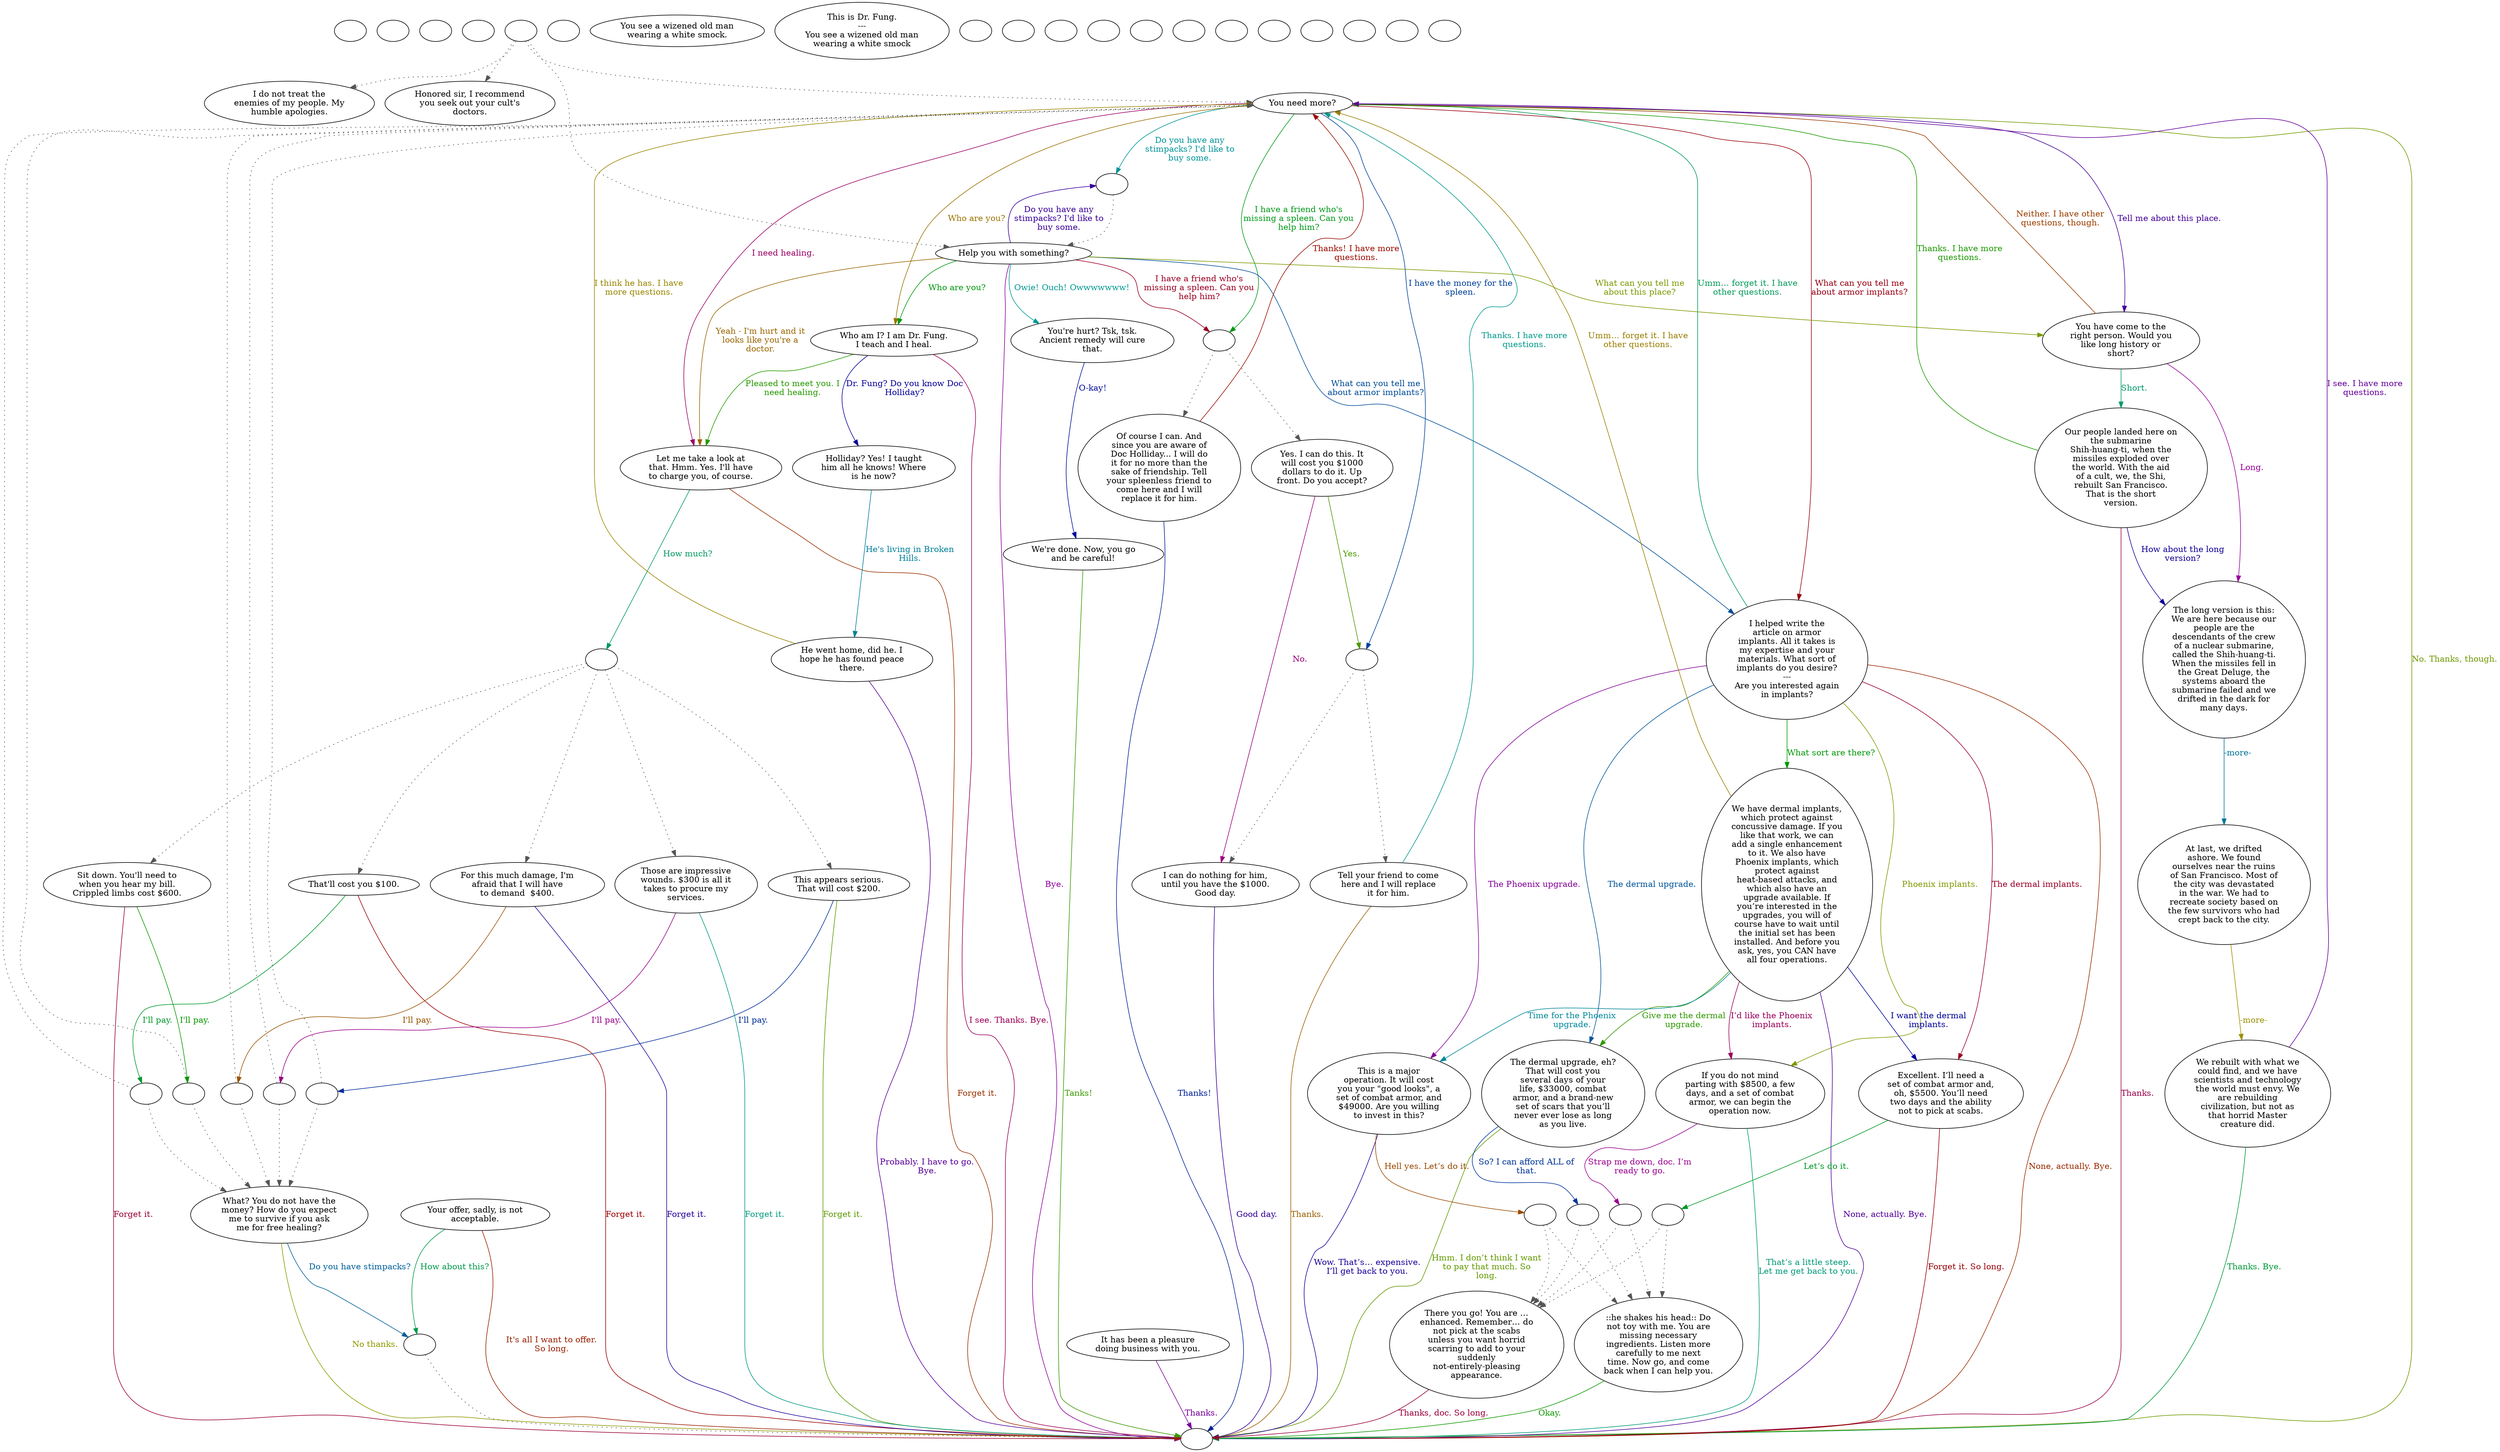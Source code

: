 digraph fcdrfung {
  "checkPartyMembersNearDoor" [style=filled       fillcolor="#FFFFFF"       color="#000000"]
  "checkPartyMembersNearDoor" [label=""]
  "start" [style=filled       fillcolor="#FFFFFF"       color="#000000"]
  "start" [label=""]
  "critter_p_proc" [style=filled       fillcolor="#FFFFFF"       color="#000000"]
  "critter_p_proc" [label=""]
  "pickup_p_proc" [style=filled       fillcolor="#FFFFFF"       color="#000000"]
  "pickup_p_proc" [label=""]
  "talk_p_proc" [style=filled       fillcolor="#FFFFFF"       color="#000000"]
  "talk_p_proc" -> "Node032" [style=dotted color="#555555"]
  "talk_p_proc" -> "Node033" [style=dotted color="#555555"]
  "talk_p_proc" -> "Node022" [style=dotted color="#555555"]
  "talk_p_proc" -> "Node001" [style=dotted color="#555555"]
  "talk_p_proc" [label=""]
  "destroy_p_proc" [style=filled       fillcolor="#FFFFFF"       color="#000000"]
  "destroy_p_proc" [label=""]
  "look_at_p_proc" [style=filled       fillcolor="#FFFFFF"       color="#000000"]
  "look_at_p_proc" [label="You see a wizened old man\nwearing a white smock."]
  "description_p_proc" [style=filled       fillcolor="#FFFFFF"       color="#000000"]
  "description_p_proc" [label="This is Dr. Fung.\n---\nYou see a wizened old man\nwearing a white smock"]
  "use_skill_on_p_proc" [style=filled       fillcolor="#FFFFFF"       color="#000000"]
  "use_skill_on_p_proc" [label=""]
  "damage_p_proc" [style=filled       fillcolor="#FFFFFF"       color="#000000"]
  "damage_p_proc" [label=""]
  "map_enter_p_proc" [style=filled       fillcolor="#FFFFFF"       color="#000000"]
  "map_enter_p_proc" [label=""]
  "timed_event_p_proc" [style=filled       fillcolor="#FFFFFF"       color="#000000"]
  "timed_event_p_proc" [label=""]
  "Node998" [style=filled       fillcolor="#FFFFFF"       color="#000000"]
  "Node998" [label=""]
  "Node999" [style=filled       fillcolor="#FFFFFF"       color="#000000"]
  "Node999" [label=""]
  "Node001" [style=filled       fillcolor="#FFFFFF"       color="#000000"]
  "Node001" [label="Help you with something?"]
  "Node001" -> "Node020" [label="Owie! Ouch! Owwwwwww!" color="#009992" fontcolor="#009992"]
  "Node001" -> "Node002" [label="Yeah - I'm hurt and it\nlooks like you're a\ndoctor." color="#996500" fontcolor="#996500"]
  "Node001" -> "NodeBarter" [label="Do you have any\nstimpacks? I'd like to\nbuy some." color="#390099" fontcolor="#390099"]
  "Node001" -> "Node004" [label="Who are you?" color="#00990C" fontcolor="#00990C"]
  "Node001" -> "Node2829a" [label="I have a friend who's\nmissing a spleen. Can you\nhelp him?" color="#990020" fontcolor="#990020"]
  "Node001" -> "Node034" [label="What can you tell me\nabout armor implants?" color="#004D99" fontcolor="#004D99"]
  "Node001" -> "Node023" [label="What can you tell me\nabout this place?" color="#7A9900" fontcolor="#7A9900"]
  "Node001" -> "Node999" [label="Bye." color="#8C0099" fontcolor="#8C0099"]
  "Node002" [style=filled       fillcolor="#FFFFFF"       color="#000000"]
  "Node002" [label="Let me take a look at\nthat. Hmm. Yes. I'll have\nto charge you, of course."]
  "Node002" -> "NodeHowMuch" [label="How much?" color="#00995F" fontcolor="#00995F"]
  "Node002" -> "Node999" [label="Forget it." color="#993200" fontcolor="#993200"]
  "Node003" [style=filled       fillcolor="#FFFFFF"       color="#000000"]
  "Node003" [label=""]
  "Node004" [style=filled       fillcolor="#FFFFFF"       color="#000000"]
  "Node004" [label="Who am I? I am Dr. Fung.\nI teach and I heal."]
  "Node004" -> "Node005" [label="Dr. Fung? Do you know Doc\nHolliday?" color="#060099" fontcolor="#060099"]
  "Node004" -> "Node002" [label="Pleased to meet you. I\nneed healing." color="#279900" fontcolor="#279900"]
  "Node004" -> "Node999" [label="I see. Thanks. Bye." color="#990054" fontcolor="#990054"]
  "Node005" [style=filled       fillcolor="#FFFFFF"       color="#000000"]
  "Node005" [label="Holliday? Yes! I taught\nhim all he knows! Where\nis he now?"]
  "Node005" -> "Node006" [label="He's living in Broken\nHills." color="#008099" fontcolor="#008099"]
  "Node006" [style=filled       fillcolor="#FFFFFF"       color="#000000"]
  "Node006" [label="He went home, did he. I\nhope he has found peace\nthere."]
  "Node006" -> "Node022" [label="I think he has. I have\nmore questions." color="#998500" fontcolor="#998500"]
  "Node006" -> "Node999" [label="Probably. I have to go.\nBye." color="#580099" fontcolor="#580099"]
  "Node007" [style=filled       fillcolor="#FFFFFF"       color="#000000"]
  "Node007" [label="That'll cost you $100."]
  "Node007" -> "Node2217a" [label="I'll pay." color="#00992C" fontcolor="#00992C"]
  "Node007" -> "Node999" [label="Forget it." color="#990001" fontcolor="#990001"]
  "Node008" [style=filled       fillcolor="#FFFFFF"       color="#000000"]
  "Node008" [label="This appears serious.\nThat will cost $200."]
  "Node008" -> "Node2217b" [label="I'll pay." color="#002E99" fontcolor="#002E99"]
  "Node008" -> "Node999" [label="Forget it." color="#5A9900" fontcolor="#5A9900"]
  "Node009" [style=filled       fillcolor="#FFFFFF"       color="#000000"]
  "Node009" [label="Those are impressive\nwounds. $300 is all it\ntakes to procure my\nservices."]
  "Node009" -> "Node2217c" [label="I'll pay." color="#990087" fontcolor="#990087"]
  "Node009" -> "Node999" [label="Forget it." color="#00997F" fontcolor="#00997F"]
  "Node010" [style=filled       fillcolor="#FFFFFF"       color="#000000"]
  "Node010" [label="For this much damage, I'm\nafraid that I will have\nto demand  $400."]
  "Node010" -> "Node2217d" [label="I'll pay." color="#995200" fontcolor="#995200"]
  "Node010" -> "Node999" [label="Forget it." color="#250099" fontcolor="#250099"]
  "Node011" [style=filled       fillcolor="#FFFFFF"       color="#000000"]
  "Node011" [label="Sit down. You'll need to\nwhen you hear my bill.\nCrippled limbs cost $600."]
  "Node011" -> "Node2217e" [label="I'll pay." color="#079900" fontcolor="#079900"]
  "Node011" -> "Node999" [label="Forget it." color="#990034" fontcolor="#990034"]
  "Node012" [style=filled       fillcolor="#FFFFFF"       color="#000000"]
  "Node012" [label=""]
  "Node013" [style=filled       fillcolor="#FFFFFF"       color="#000000"]
  "Node013" [label=""]
  "Node014" [style=filled       fillcolor="#FFFFFF"       color="#000000"]
  "Node014" [label=""]
  "Node015" [style=filled       fillcolor="#FFFFFF"       color="#000000"]
  "Node015" [label=""]
  "Node016" [style=filled       fillcolor="#FFFFFF"       color="#000000"]
  "Node016" [label=""]
  "Node017" [style=filled       fillcolor="#FFFFFF"       color="#000000"]
  "Node017" [label="What? You do not have the\nmoney? How do you expect\nme to survive if you ask\nme for free healing?"]
  "Node017" -> "NodeBarter1" [label="Do you have stimpacks?" color="#006199" fontcolor="#006199"]
  "Node017" -> "Node999" [label="No thanks." color="#8D9900" fontcolor="#8D9900"]
  "Node018" [style=filled       fillcolor="#FFFFFF"       color="#000000"]
  "Node018" [label="It has been a pleasure\ndoing business with you."]
  "Node018" -> "Node999" [label="Thanks." color="#780099" fontcolor="#780099"]
  "Node019" [style=filled       fillcolor="#FFFFFF"       color="#000000"]
  "Node019" [label="Your offer, sadly, is not\nacceptable."]
  "Node019" -> "NodeBarter1" [label="How about this?" color="#00994B" fontcolor="#00994B"]
  "Node019" -> "Node999" [label="It's all I want to offer.\nSo long." color="#991F00" fontcolor="#991F00"]
  "Node020" [style=filled       fillcolor="#FFFFFF"       color="#000000"]
  "Node020" [label="You're hurt? Tsk, tsk.\nAncient remedy will cure\nthat."]
  "Node020" -> "Node021" [label="O-kay!" color="#000E99" fontcolor="#000E99"]
  "Node021" [style=filled       fillcolor="#FFFFFF"       color="#000000"]
  "Node021" [label="We're done. Now, you go\nand be careful!"]
  "Node021" -> "Node999" [label="Tanks!" color="#3B9900" fontcolor="#3B9900"]
  "Node022" [style=filled       fillcolor="#FFFFFF"       color="#000000"]
  "Node022" [label="You need more?"]
  "Node022" -> "Node002" [label="I need healing." color="#990067" fontcolor="#990067"]
  "Node022" -> "NodeBarter" [label="Do you have any\nstimpacks? I'd like to\nbuy some." color="#009499" fontcolor="#009499"]
  "Node022" -> "Node004" [label="Who are you?" color="#997200" fontcolor="#997200"]
  "Node022" -> "Node023" [label="Tell me about this place." color="#450099" fontcolor="#450099"]
  "Node022" -> "Node2829a" [label="I have a friend who's\nmissing a spleen. Can you\nhelp him?" color="#009918" fontcolor="#009918"]
  "Node022" -> "Node034" [label="What can you tell me\nabout armor implants?" color="#990014" fontcolor="#990014"]
  "Node022" -> "Node3031a" [label="I have the money for the\nspleen." color="#004199" fontcolor="#004199"]
  "Node022" -> "Node999" [label="No. Thanks, though." color="#6E9900" fontcolor="#6E9900"]
  "Node023" [style=filled       fillcolor="#FFFFFF"       color="#000000"]
  "Node023" [label="You have come to the\nright person. Would you\nlike long history or\nshort?"]
  "Node023" -> "Node025" [label="Long." color="#980099" fontcolor="#980099"]
  "Node023" -> "Node024" [label="Short." color="#00996B" fontcolor="#00996B"]
  "Node023" -> "Node022" [label="Neither. I have other\nquestions, though." color="#993E00" fontcolor="#993E00"]
  "Node024" [style=filled       fillcolor="#FFFFFF"       color="#000000"]
  "Node024" [label="Our people landed here on\nthe submarine\nShih-huang-ti, when the\nmissiles exploded over\nthe world. With the aid\nof a cult, we, the Shi,\nrebuilt San Francisco.\nThat is the short\nversion."]
  "Node024" -> "Node025" [label="How about the long\nversion?" color="#120099" fontcolor="#120099"]
  "Node024" -> "Node022" [label="Thanks. I have more\nquestions." color="#1B9900" fontcolor="#1B9900"]
  "Node024" -> "Node999" [label="Thanks." color="#990048" fontcolor="#990048"]
  "Node025" [style=filled       fillcolor="#FFFFFF"       color="#000000"]
  "Node025" [label="The long version is this:\nWe are here because our\npeople are the\ndescendants of the crew\nof a nuclear submarine,\ncalled the Shih-huang-ti.\nWhen the missiles fell in\nthe Great Deluge, the\nsystems aboard the\nsubmarine failed and we\ndrifted in the dark for\nmany days."]
  "Node025" -> "Node026" [label="-more-" color="#007499" fontcolor="#007499"]
  "Node026" [style=filled       fillcolor="#FFFFFF"       color="#000000"]
  "Node026" [label="At last, we drifted\nashore. We found\nourselves near the ruins\nof San Francisco. Most of\nthe city was devastated\nin the war. We had to\nrecreate society based on\nthe few survivors who had\ncrept back to the city."]
  "Node026" -> "Node027" [label="-more-" color="#999100" fontcolor="#999100"]
  "Node027" [style=filled       fillcolor="#FFFFFF"       color="#000000"]
  "Node027" [label="We rebuilt with what we\ncould find, and we have\nscientists and technology\nthe world must envy. We\nare rebuilding\ncivilization, but not as\nthat horrid Master\ncreature did."]
  "Node027" -> "Node022" [label="I see. I have more\nquestions." color="#650099" fontcolor="#650099"]
  "Node027" -> "Node999" [label="Thanks. Bye." color="#009938" fontcolor="#009938"]
  "Node028" [style=filled       fillcolor="#FFFFFF"       color="#000000"]
  "Node028" [label="Of course I can. And\nsince you are aware of\nDoc Holliday... I will do\nit for no more than the\nsake of friendship. Tell\nyour spleenless friend to\ncome here and I will\nreplace it for him."]
  "Node028" -> "Node022" [label="Thanks! I have more\nquestions." color="#990B00" fontcolor="#990B00"]
  "Node028" -> "Node999" [label="Thanks!" color="#002199" fontcolor="#002199"]
  "Node029" [style=filled       fillcolor="#FFFFFF"       color="#000000"]
  "Node029" [label="Yes. I can do this. It\nwill cost you $1000\ndollars to do it. Up\nfront. Do you accept?"]
  "Node029" -> "Node3031a" [label="Yes." color="#4E9900" fontcolor="#4E9900"]
  "Node029" -> "Node031" [label="No." color="#99007B" fontcolor="#99007B"]
  "Node030" [style=filled       fillcolor="#FFFFFF"       color="#000000"]
  "Node030" [label="Tell your friend to come\nhere and I will replace\nit for him."]
  "Node030" -> "Node022" [label="Thanks. I have more\nquestions." color="#00998B" fontcolor="#00998B"]
  "Node030" -> "Node999" [label="Thanks." color="#995E00" fontcolor="#995E00"]
  "Node031" [style=filled       fillcolor="#FFFFFF"       color="#000000"]
  "Node031" [label="I can do nothing for him,\nuntil you have the $1000.\nGood day."]
  "Node031" -> "Node999" [label="Good day." color="#310099" fontcolor="#310099"]
  "Node032" [style=filled       fillcolor="#FFFFFF"       color="#000000"]
  "Node032" [label="I do not treat the\nenemies of my people. My\nhumble apologies."]
  "Node033" [style=filled       fillcolor="#FFFFFF"       color="#000000"]
  "Node033" [label="Honored sir, I recommend\nyou seek out your cult's\ndoctors."]
  "Node034" [style=filled       fillcolor="#FFFFFF"       color="#000000"]
  "Node034" [label="I helped write the\narticle on armor\nimplants. All it takes is\nmy expertise and your\nmaterials. What sort of\nimplants do you desire?\n---\nAre you interested again\nin implants?"]
  "Node034" -> "Node035" [label="What sort are there?" color="#009905" fontcolor="#009905"]
  "Node034" -> "Node036" [label="The dermal implants." color="#990028" fontcolor="#990028"]
  "Node034" -> "Node037" [label="The dermal upgrade." color="#005599" fontcolor="#005599"]
  "Node034" -> "Node038" [label="Phoenix implants." color="#819900" fontcolor="#819900"]
  "Node034" -> "Node039" [label="The Phoenix upgrade." color="#840099" fontcolor="#840099"]
  "Node034" -> "Node022" [label="Umm… forget it. I have\nother questions." color="#009957" fontcolor="#009957"]
  "Node034" -> "Node999" [label="None, actually. Bye." color="#992B00" fontcolor="#992B00"]
  "Node035" [style=filled       fillcolor="#FFFFFF"       color="#000000"]
  "Node035" [label="We have dermal implants,\nwhich protect against\nconcussive damage. If you\nlike that work, we can\nadd a single enhancement\nto it. We also have\nPhoenix implants, which\nprotect against\nheat-based attacks, and\nwhich also have an\nupgrade available. If\nyou’re interested in the\nupgrades, you will of\ncourse have to wait until\nthe initial set has been\ninstalled. And before you\nask, yes, you CAN have\nall four operations."]
  "Node035" -> "Node036" [label="I want the dermal\nimplants." color="#000299" fontcolor="#000299"]
  "Node035" -> "Node037" [label="Give me the dermal\nupgrade." color="#2E9900" fontcolor="#2E9900"]
  "Node035" -> "Node038" [label="I’d like the Phoenix\nimplants." color="#99005B" fontcolor="#99005B"]
  "Node035" -> "Node039" [label="Time for the Phoenix\nupgrade." color="#008899" fontcolor="#008899"]
  "Node035" -> "Node022" [label="Umm… forget it. I have\nother questions." color="#997E00" fontcolor="#997E00"]
  "Node035" -> "Node999" [label="None, actually. Bye." color="#510099" fontcolor="#510099"]
  "Node036" [style=filled       fillcolor="#FFFFFF"       color="#000000"]
  "Node036" [label="Excellent. I’ll need a\nset of combat armor and,\noh, $5500. You’ll need\ntwo days and the ability\nnot to pick at scabs."]
  "Node036" -> "NodeDoDermal" [label="Let’s do it." color="#009924" fontcolor="#009924"]
  "Node036" -> "Node999" [label="Forget it. So long." color="#990008" fontcolor="#990008"]
  "Node037" [style=filled       fillcolor="#FFFFFF"       color="#000000"]
  "Node037" [label="The dermal upgrade, eh?\nThat will cost you\nseveral days of your\nlife, $33000, combat\narmor, and a brand-new\nset of scars that you’ll\nnever ever lose as long\nas you live."]
  "Node037" -> "NodeDoDermalUpgrade" [label="So? I can afford ALL of\nthat." color="#003599" fontcolor="#003599"]
  "Node037" -> "Node999" [label="Hmm. I don’t think I want\nto pay that much. So\nlong." color="#629900" fontcolor="#629900"]
  "Node038" [style=filled       fillcolor="#FFFFFF"       color="#000000"]
  "Node038" [label="If you do not mind\nparting with $8500, a few\ndays, and a set of combat\narmor, we can begin the\noperation now."]
  "Node038" -> "NodeDoPhoenix" [label="Strap me down, doc. I’m\nready to go." color="#99008E" fontcolor="#99008E"]
  "Node038" -> "Node999" [label="That’s a little steep.\nLet me get back to you." color="#009977" fontcolor="#009977"]
  "Node039" [style=filled       fillcolor="#FFFFFF"       color="#000000"]
  "Node039" [label="This is a major\noperation. It will cost\nyou your \"good looks\", a\nset of combat armor, and\n$49000. Are you willing\nto invest in this?"]
  "Node039" -> "NodeDoPhoenixUprade" [label="Hell yes. Let’s do it." color="#994A00" fontcolor="#994A00"]
  "Node039" -> "Node999" [label="Wow. That’s… expensive.\nI’ll get back to you." color="#1E0099" fontcolor="#1E0099"]
  "Node040" [style=filled       fillcolor="#FFFFFF"       color="#000000"]
  "Node040" [label="::he shakes his head:: Do\nnot toy with me. You are\nmissing necessary\ningredients. Listen more\ncarefully to me next\ntime. Now go, and come\nback when I can help you."]
  "Node040" -> "Node999" [label="Okay." color="#0F9900" fontcolor="#0F9900"]
  "Node041" [style=filled       fillcolor="#FFFFFF"       color="#000000"]
  "Node041" [label="There you go! You are …\nenhanced. Remember… do\nnot pick at the scabs\nunless you want horrid\nscarring to add to your\nsuddenly\nnot-entirely-pleasing\nappearance."]
  "Node041" -> "Node999" [label="Thanks, doc. So long." color="#99003B" fontcolor="#99003B"]
  "NodeBarter" [style=filled       fillcolor="#FFFFFF"       color="#000000"]
  "NodeBarter" -> "Node001" [style=dotted color="#555555"]
  "NodeBarter" [label=""]
  "Node2829a" [style=filled       fillcolor="#FFFFFF"       color="#000000"]
  "Node2829a" -> "Node028" [style=dotted color="#555555"]
  "Node2829a" -> "Node029" [style=dotted color="#555555"]
  "Node2829a" [label=""]
  "NodeHowMuch" [style=filled       fillcolor="#FFFFFF"       color="#000000"]
  "NodeHowMuch" -> "Node011" [style=dotted color="#555555"]
  "NodeHowMuch" -> "Node007" [style=dotted color="#555555"]
  "NodeHowMuch" -> "Node008" [style=dotted color="#555555"]
  "NodeHowMuch" -> "Node009" [style=dotted color="#555555"]
  "NodeHowMuch" -> "Node010" [style=dotted color="#555555"]
  "NodeHowMuch" [label=""]
  "NodeHealParty" [style=filled       fillcolor="#FFFFFF"       color="#000000"]
  "NodeHealParty" [label=""]
  "Node2217a" [style=filled       fillcolor="#FFFFFF"       color="#000000"]
  "Node2217a" -> "Node022" [style=dotted color="#555555"]
  "Node2217a" -> "Node017" [style=dotted color="#555555"]
  "Node2217a" [label=""]
  "Node2217b" [style=filled       fillcolor="#FFFFFF"       color="#000000"]
  "Node2217b" -> "Node022" [style=dotted color="#555555"]
  "Node2217b" -> "Node017" [style=dotted color="#555555"]
  "Node2217b" [label=""]
  "Node2217c" [style=filled       fillcolor="#FFFFFF"       color="#000000"]
  "Node2217c" -> "Node022" [style=dotted color="#555555"]
  "Node2217c" -> "Node017" [style=dotted color="#555555"]
  "Node2217c" [label=""]
  "Node2217d" [style=filled       fillcolor="#FFFFFF"       color="#000000"]
  "Node2217d" -> "Node022" [style=dotted color="#555555"]
  "Node2217d" -> "Node017" [style=dotted color="#555555"]
  "Node2217d" [label=""]
  "Node2217e" [style=filled       fillcolor="#FFFFFF"       color="#000000"]
  "Node2217e" -> "Node022" [style=dotted color="#555555"]
  "Node2217e" -> "Node017" [style=dotted color="#555555"]
  "Node2217e" [label=""]
  "NodeBarter1" [style=filled       fillcolor="#FFFFFF"       color="#000000"]
  "NodeBarter1" -> "Node999" [style=dotted color="#555555"]
  "NodeBarter1" [label=""]
  "Node3031a" [style=filled       fillcolor="#FFFFFF"       color="#000000"]
  "Node3031a" -> "Node030" [style=dotted color="#555555"]
  "Node3031a" -> "Node031" [style=dotted color="#555555"]
  "Node3031a" [label=""]
  "NodeDoDermal" [style=filled       fillcolor="#FFFFFF"       color="#000000"]
  "NodeDoDermal" -> "Node041" [style=dotted color="#555555"]
  "NodeDoDermal" -> "Node040" [style=dotted color="#555555"]
  "NodeDoDermal" [label=""]
  "NodeDoDermalUpgrade" [style=filled       fillcolor="#FFFFFF"       color="#000000"]
  "NodeDoDermalUpgrade" -> "Node041" [style=dotted color="#555555"]
  "NodeDoDermalUpgrade" -> "Node040" [style=dotted color="#555555"]
  "NodeDoDermalUpgrade" [label=""]
  "NodeDoPhoenix" [style=filled       fillcolor="#FFFFFF"       color="#000000"]
  "NodeDoPhoenix" -> "Node041" [style=dotted color="#555555"]
  "NodeDoPhoenix" -> "Node040" [style=dotted color="#555555"]
  "NodeDoPhoenix" [label=""]
  "NodeDoPhoenixUprade" [style=filled       fillcolor="#FFFFFF"       color="#000000"]
  "NodeDoPhoenixUprade" -> "Node041" [style=dotted color="#555555"]
  "NodeDoPhoenixUprade" -> "Node040" [style=dotted color="#555555"]
  "NodeDoPhoenixUprade" [label=""]
}